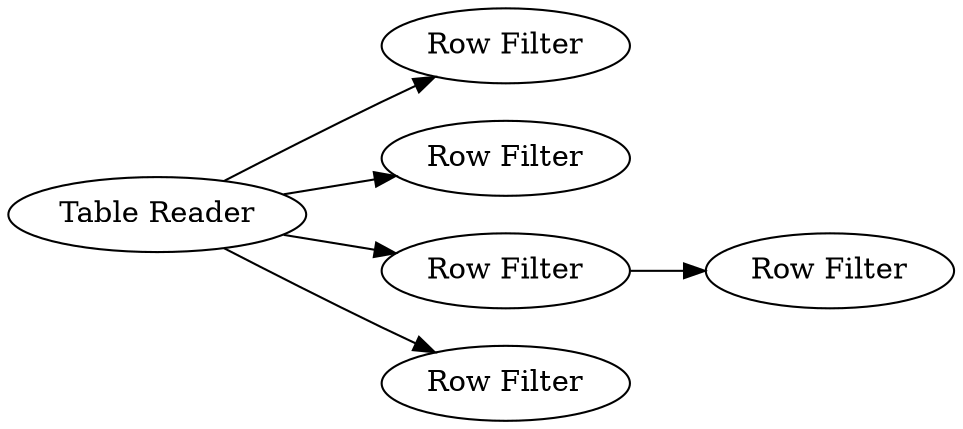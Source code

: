 digraph {
	8 -> 6
	8 -> 3
	8 -> 2
	8 -> 5
	2 -> 4
	5 [label="Row Filter"]
	4 [label="Row Filter"]
	8 [label="Table Reader"]
	6 [label="Row Filter"]
	3 [label="Row Filter"]
	2 [label="Row Filter"]
	rankdir=LR
}
